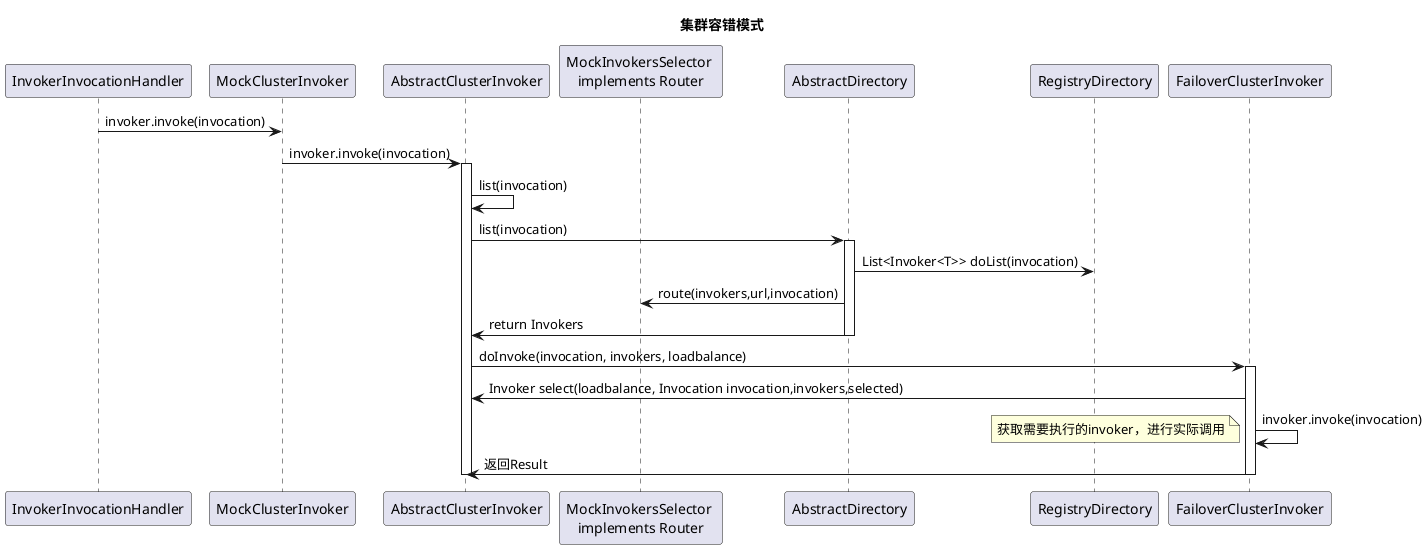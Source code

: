 @startuml
participant InvokerInvocationHandler
participant MockClusterInvoker
participant AbstractClusterInvoker
participant "MockInvokersSelector \nimplements Router" as MockInvokersSelector
'participant FailoverClusterInvoker

title 集群容错模式
InvokerInvocationHandler ->   MockClusterInvoker:invoker.invoke(invocation)
MockClusterInvoker       ->   AbstractClusterInvoker:invoker.invoke(invocation)
activate AbstractClusterInvoker
AbstractClusterInvoker   ->   AbstractClusterInvoker:list(invocation)
AbstractClusterInvoker   ->   AbstractDirectory:list(invocation)
activate AbstractDirectory
AbstractDirectory   ->   RegistryDirectory:List<Invoker<T>> doList(invocation)
AbstractDirectory        ->   MockInvokersSelector:route(invokers,url,invocation)
AbstractDirectory        ->   AbstractClusterInvoker:return Invokers
deactivate AbstractDirectory
AbstractClusterInvoker   -> FailoverClusterInvoker:doInvoke(invocation, invokers, loadbalance)
activate FailoverClusterInvoker
FailoverClusterInvoker   -> AbstractClusterInvoker:Invoker select(loadbalance, Invocation invocation,invokers,selected)
FailoverClusterInvoker   -> FailoverClusterInvoker:invoker.invoke(invocation)
note left
获取需要执行的invoker，进行实际调用
endnote
FailoverClusterInvoker   -> AbstractClusterInvoker:返回Result
deactivate FailoverClusterInvoker
deactivate AbstractClusterInvoker

@enduml